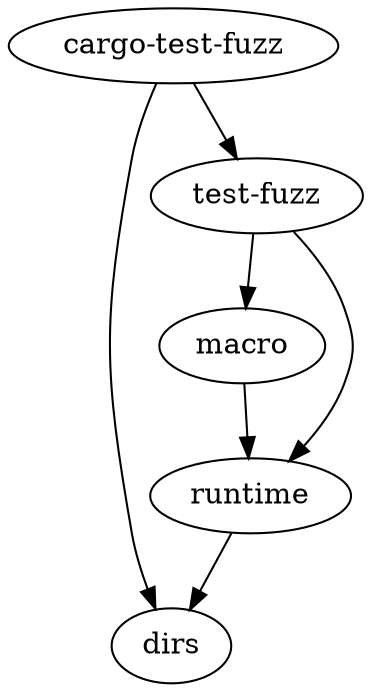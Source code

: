 digraph {
    "cargo-test-fuzz" -> "dirs"
    "cargo-test-fuzz" -> "test-fuzz"
    "macro" -> "runtime"
    "runtime" -> "dirs"
    "test-fuzz" -> "runtime"
    "test-fuzz" -> "macro"
}
